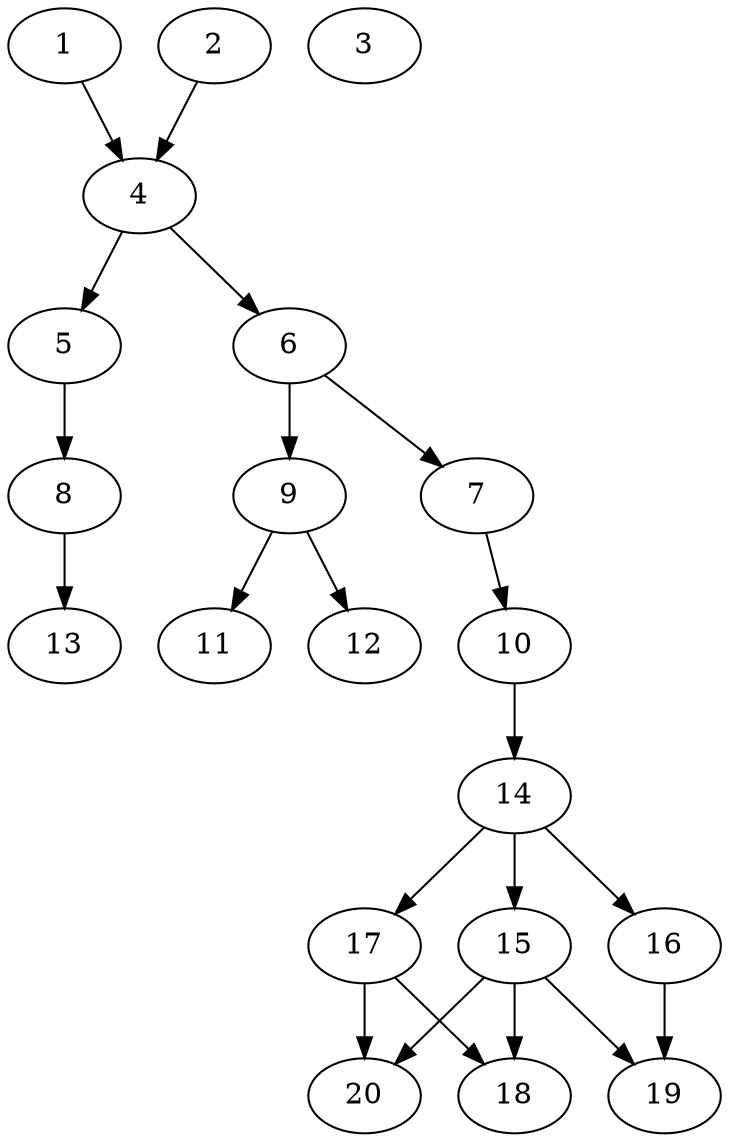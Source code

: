 // DAG automatically generated by daggen at Sat Jul 27 15:35:20 2019
// ./daggen --dot -n 20 --ccr 0.3 --fat 0.4 --regular 0.5 --density 0.5 --mindata 5242880 --maxdata 52428800 
digraph G {
  1 [size="18585600", alpha="0.19", expect_size="5575680"] 
  1 -> 4 [size ="5575680"]
  2 [size="164102827", alpha="0.07", expect_size="49230848"] 
  2 -> 4 [size ="49230848"]
  3 [size="143841280", alpha="0.17", expect_size="43152384"] 
  4 [size="104659627", alpha="0.17", expect_size="31397888"] 
  4 -> 5 [size ="31397888"]
  4 -> 6 [size ="31397888"]
  5 [size="169393493", alpha="0.17", expect_size="50818048"] 
  5 -> 8 [size ="50818048"]
  6 [size="115456000", alpha="0.04", expect_size="34636800"] 
  6 -> 7 [size ="34636800"]
  6 -> 9 [size ="34636800"]
  7 [size="37625173", alpha="0.05", expect_size="11287552"] 
  7 -> 10 [size ="11287552"]
  8 [size="19814400", alpha="0.18", expect_size="5944320"] 
  8 -> 13 [size ="5944320"]
  9 [size="21869227", alpha="0.11", expect_size="6560768"] 
  9 -> 11 [size ="6560768"]
  9 -> 12 [size ="6560768"]
  10 [size="17803947", alpha="0.02", expect_size="5341184"] 
  10 -> 14 [size ="5341184"]
  11 [size="149036373", alpha="0.14", expect_size="44710912"] 
  12 [size="141725013", alpha="0.16", expect_size="42517504"] 
  13 [size="42670080", alpha="0.01", expect_size="12801024"] 
  14 [size="173895680", alpha="0.09", expect_size="52168704"] 
  14 -> 15 [size ="52168704"]
  14 -> 16 [size ="52168704"]
  14 -> 17 [size ="52168704"]
  15 [size="153924267", alpha="0.17", expect_size="46177280"] 
  15 -> 18 [size ="46177280"]
  15 -> 19 [size ="46177280"]
  15 -> 20 [size ="46177280"]
  16 [size="129658880", alpha="0.06", expect_size="38897664"] 
  16 -> 19 [size ="38897664"]
  17 [size="159771307", alpha="0.12", expect_size="47931392"] 
  17 -> 18 [size ="47931392"]
  17 -> 20 [size ="47931392"]
  18 [size="43533653", alpha="0.19", expect_size="13060096"] 
  19 [size="27787947", alpha="0.16", expect_size="8336384"] 
  20 [size="113059840", alpha="0.13", expect_size="33917952"] 
}
